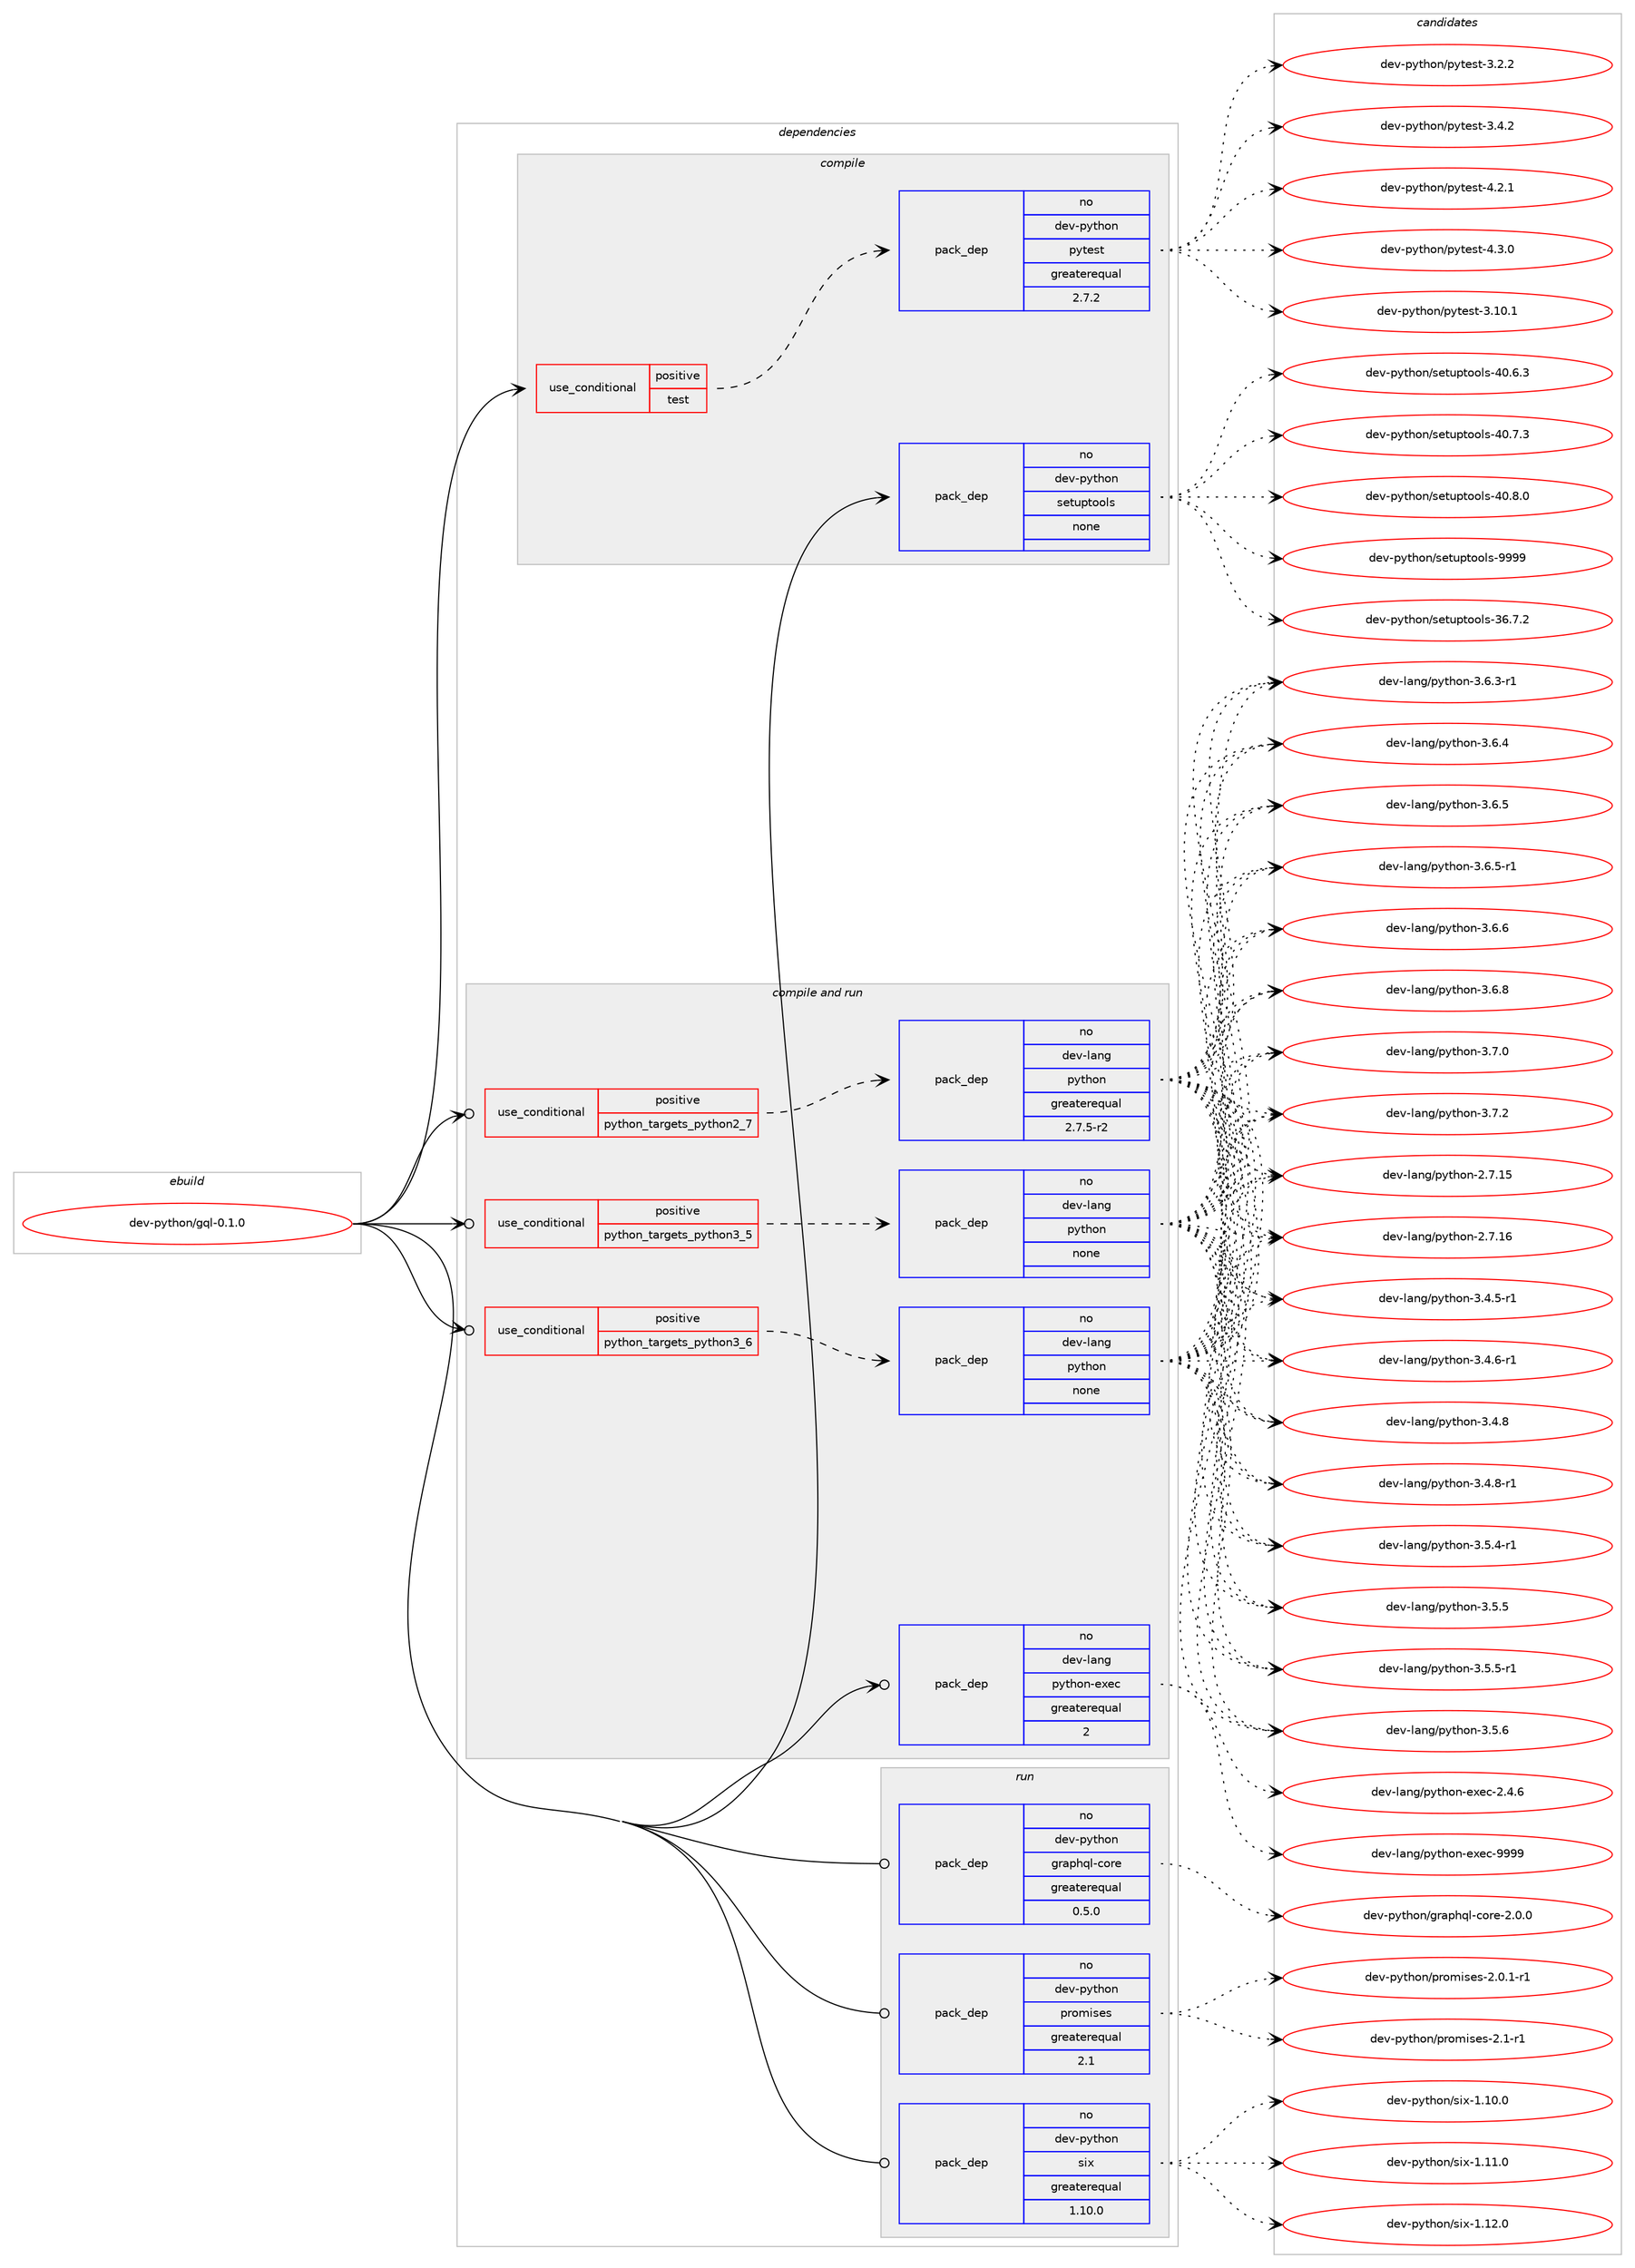 digraph prolog {

# *************
# Graph options
# *************

newrank=true;
concentrate=true;
compound=true;
graph [rankdir=LR,fontname=Helvetica,fontsize=10,ranksep=1.5];#, ranksep=2.5, nodesep=0.2];
edge  [arrowhead=vee];
node  [fontname=Helvetica,fontsize=10];

# **********
# The ebuild
# **********

subgraph cluster_leftcol {
color=gray;
rank=same;
label=<<i>ebuild</i>>;
id [label="dev-python/gql-0.1.0", color=red, width=4, href="../dev-python/gql-0.1.0.svg"];
}

# ****************
# The dependencies
# ****************

subgraph cluster_midcol {
color=gray;
label=<<i>dependencies</i>>;
subgraph cluster_compile {
fillcolor="#eeeeee";
style=filled;
label=<<i>compile</i>>;
subgraph cond375111 {
dependency1411823 [label=<<TABLE BORDER="0" CELLBORDER="1" CELLSPACING="0" CELLPADDING="4"><TR><TD ROWSPAN="3" CELLPADDING="10">use_conditional</TD></TR><TR><TD>positive</TD></TR><TR><TD>test</TD></TR></TABLE>>, shape=none, color=red];
subgraph pack1013446 {
dependency1411824 [label=<<TABLE BORDER="0" CELLBORDER="1" CELLSPACING="0" CELLPADDING="4" WIDTH="220"><TR><TD ROWSPAN="6" CELLPADDING="30">pack_dep</TD></TR><TR><TD WIDTH="110">no</TD></TR><TR><TD>dev-python</TD></TR><TR><TD>pytest</TD></TR><TR><TD>greaterequal</TD></TR><TR><TD>2.7.2</TD></TR></TABLE>>, shape=none, color=blue];
}
dependency1411823:e -> dependency1411824:w [weight=20,style="dashed",arrowhead="vee"];
}
id:e -> dependency1411823:w [weight=20,style="solid",arrowhead="vee"];
subgraph pack1013447 {
dependency1411825 [label=<<TABLE BORDER="0" CELLBORDER="1" CELLSPACING="0" CELLPADDING="4" WIDTH="220"><TR><TD ROWSPAN="6" CELLPADDING="30">pack_dep</TD></TR><TR><TD WIDTH="110">no</TD></TR><TR><TD>dev-python</TD></TR><TR><TD>setuptools</TD></TR><TR><TD>none</TD></TR><TR><TD></TD></TR></TABLE>>, shape=none, color=blue];
}
id:e -> dependency1411825:w [weight=20,style="solid",arrowhead="vee"];
}
subgraph cluster_compileandrun {
fillcolor="#eeeeee";
style=filled;
label=<<i>compile and run</i>>;
subgraph cond375112 {
dependency1411826 [label=<<TABLE BORDER="0" CELLBORDER="1" CELLSPACING="0" CELLPADDING="4"><TR><TD ROWSPAN="3" CELLPADDING="10">use_conditional</TD></TR><TR><TD>positive</TD></TR><TR><TD>python_targets_python2_7</TD></TR></TABLE>>, shape=none, color=red];
subgraph pack1013448 {
dependency1411827 [label=<<TABLE BORDER="0" CELLBORDER="1" CELLSPACING="0" CELLPADDING="4" WIDTH="220"><TR><TD ROWSPAN="6" CELLPADDING="30">pack_dep</TD></TR><TR><TD WIDTH="110">no</TD></TR><TR><TD>dev-lang</TD></TR><TR><TD>python</TD></TR><TR><TD>greaterequal</TD></TR><TR><TD>2.7.5-r2</TD></TR></TABLE>>, shape=none, color=blue];
}
dependency1411826:e -> dependency1411827:w [weight=20,style="dashed",arrowhead="vee"];
}
id:e -> dependency1411826:w [weight=20,style="solid",arrowhead="odotvee"];
subgraph cond375113 {
dependency1411828 [label=<<TABLE BORDER="0" CELLBORDER="1" CELLSPACING="0" CELLPADDING="4"><TR><TD ROWSPAN="3" CELLPADDING="10">use_conditional</TD></TR><TR><TD>positive</TD></TR><TR><TD>python_targets_python3_5</TD></TR></TABLE>>, shape=none, color=red];
subgraph pack1013449 {
dependency1411829 [label=<<TABLE BORDER="0" CELLBORDER="1" CELLSPACING="0" CELLPADDING="4" WIDTH="220"><TR><TD ROWSPAN="6" CELLPADDING="30">pack_dep</TD></TR><TR><TD WIDTH="110">no</TD></TR><TR><TD>dev-lang</TD></TR><TR><TD>python</TD></TR><TR><TD>none</TD></TR><TR><TD></TD></TR></TABLE>>, shape=none, color=blue];
}
dependency1411828:e -> dependency1411829:w [weight=20,style="dashed",arrowhead="vee"];
}
id:e -> dependency1411828:w [weight=20,style="solid",arrowhead="odotvee"];
subgraph cond375114 {
dependency1411830 [label=<<TABLE BORDER="0" CELLBORDER="1" CELLSPACING="0" CELLPADDING="4"><TR><TD ROWSPAN="3" CELLPADDING="10">use_conditional</TD></TR><TR><TD>positive</TD></TR><TR><TD>python_targets_python3_6</TD></TR></TABLE>>, shape=none, color=red];
subgraph pack1013450 {
dependency1411831 [label=<<TABLE BORDER="0" CELLBORDER="1" CELLSPACING="0" CELLPADDING="4" WIDTH="220"><TR><TD ROWSPAN="6" CELLPADDING="30">pack_dep</TD></TR><TR><TD WIDTH="110">no</TD></TR><TR><TD>dev-lang</TD></TR><TR><TD>python</TD></TR><TR><TD>none</TD></TR><TR><TD></TD></TR></TABLE>>, shape=none, color=blue];
}
dependency1411830:e -> dependency1411831:w [weight=20,style="dashed",arrowhead="vee"];
}
id:e -> dependency1411830:w [weight=20,style="solid",arrowhead="odotvee"];
subgraph pack1013451 {
dependency1411832 [label=<<TABLE BORDER="0" CELLBORDER="1" CELLSPACING="0" CELLPADDING="4" WIDTH="220"><TR><TD ROWSPAN="6" CELLPADDING="30">pack_dep</TD></TR><TR><TD WIDTH="110">no</TD></TR><TR><TD>dev-lang</TD></TR><TR><TD>python-exec</TD></TR><TR><TD>greaterequal</TD></TR><TR><TD>2</TD></TR></TABLE>>, shape=none, color=blue];
}
id:e -> dependency1411832:w [weight=20,style="solid",arrowhead="odotvee"];
}
subgraph cluster_run {
fillcolor="#eeeeee";
style=filled;
label=<<i>run</i>>;
subgraph pack1013452 {
dependency1411833 [label=<<TABLE BORDER="0" CELLBORDER="1" CELLSPACING="0" CELLPADDING="4" WIDTH="220"><TR><TD ROWSPAN="6" CELLPADDING="30">pack_dep</TD></TR><TR><TD WIDTH="110">no</TD></TR><TR><TD>dev-python</TD></TR><TR><TD>graphql-core</TD></TR><TR><TD>greaterequal</TD></TR><TR><TD>0.5.0</TD></TR></TABLE>>, shape=none, color=blue];
}
id:e -> dependency1411833:w [weight=20,style="solid",arrowhead="odot"];
subgraph pack1013453 {
dependency1411834 [label=<<TABLE BORDER="0" CELLBORDER="1" CELLSPACING="0" CELLPADDING="4" WIDTH="220"><TR><TD ROWSPAN="6" CELLPADDING="30">pack_dep</TD></TR><TR><TD WIDTH="110">no</TD></TR><TR><TD>dev-python</TD></TR><TR><TD>promises</TD></TR><TR><TD>greaterequal</TD></TR><TR><TD>2.1</TD></TR></TABLE>>, shape=none, color=blue];
}
id:e -> dependency1411834:w [weight=20,style="solid",arrowhead="odot"];
subgraph pack1013454 {
dependency1411835 [label=<<TABLE BORDER="0" CELLBORDER="1" CELLSPACING="0" CELLPADDING="4" WIDTH="220"><TR><TD ROWSPAN="6" CELLPADDING="30">pack_dep</TD></TR><TR><TD WIDTH="110">no</TD></TR><TR><TD>dev-python</TD></TR><TR><TD>six</TD></TR><TR><TD>greaterequal</TD></TR><TR><TD>1.10.0</TD></TR></TABLE>>, shape=none, color=blue];
}
id:e -> dependency1411835:w [weight=20,style="solid",arrowhead="odot"];
}
}

# **************
# The candidates
# **************

subgraph cluster_choices {
rank=same;
color=gray;
label=<<i>candidates</i>>;

subgraph choice1013446 {
color=black;
nodesep=1;
choice100101118451121211161041111104711212111610111511645514649484649 [label="dev-python/pytest-3.10.1", color=red, width=4,href="../dev-python/pytest-3.10.1.svg"];
choice1001011184511212111610411111047112121116101115116455146504650 [label="dev-python/pytest-3.2.2", color=red, width=4,href="../dev-python/pytest-3.2.2.svg"];
choice1001011184511212111610411111047112121116101115116455146524650 [label="dev-python/pytest-3.4.2", color=red, width=4,href="../dev-python/pytest-3.4.2.svg"];
choice1001011184511212111610411111047112121116101115116455246504649 [label="dev-python/pytest-4.2.1", color=red, width=4,href="../dev-python/pytest-4.2.1.svg"];
choice1001011184511212111610411111047112121116101115116455246514648 [label="dev-python/pytest-4.3.0", color=red, width=4,href="../dev-python/pytest-4.3.0.svg"];
dependency1411824:e -> choice100101118451121211161041111104711212111610111511645514649484649:w [style=dotted,weight="100"];
dependency1411824:e -> choice1001011184511212111610411111047112121116101115116455146504650:w [style=dotted,weight="100"];
dependency1411824:e -> choice1001011184511212111610411111047112121116101115116455146524650:w [style=dotted,weight="100"];
dependency1411824:e -> choice1001011184511212111610411111047112121116101115116455246504649:w [style=dotted,weight="100"];
dependency1411824:e -> choice1001011184511212111610411111047112121116101115116455246514648:w [style=dotted,weight="100"];
}
subgraph choice1013447 {
color=black;
nodesep=1;
choice100101118451121211161041111104711510111611711211611111110811545515446554650 [label="dev-python/setuptools-36.7.2", color=red, width=4,href="../dev-python/setuptools-36.7.2.svg"];
choice100101118451121211161041111104711510111611711211611111110811545524846544651 [label="dev-python/setuptools-40.6.3", color=red, width=4,href="../dev-python/setuptools-40.6.3.svg"];
choice100101118451121211161041111104711510111611711211611111110811545524846554651 [label="dev-python/setuptools-40.7.3", color=red, width=4,href="../dev-python/setuptools-40.7.3.svg"];
choice100101118451121211161041111104711510111611711211611111110811545524846564648 [label="dev-python/setuptools-40.8.0", color=red, width=4,href="../dev-python/setuptools-40.8.0.svg"];
choice10010111845112121116104111110471151011161171121161111111081154557575757 [label="dev-python/setuptools-9999", color=red, width=4,href="../dev-python/setuptools-9999.svg"];
dependency1411825:e -> choice100101118451121211161041111104711510111611711211611111110811545515446554650:w [style=dotted,weight="100"];
dependency1411825:e -> choice100101118451121211161041111104711510111611711211611111110811545524846544651:w [style=dotted,weight="100"];
dependency1411825:e -> choice100101118451121211161041111104711510111611711211611111110811545524846554651:w [style=dotted,weight="100"];
dependency1411825:e -> choice100101118451121211161041111104711510111611711211611111110811545524846564648:w [style=dotted,weight="100"];
dependency1411825:e -> choice10010111845112121116104111110471151011161171121161111111081154557575757:w [style=dotted,weight="100"];
}
subgraph choice1013448 {
color=black;
nodesep=1;
choice10010111845108971101034711212111610411111045504655464953 [label="dev-lang/python-2.7.15", color=red, width=4,href="../dev-lang/python-2.7.15.svg"];
choice10010111845108971101034711212111610411111045504655464954 [label="dev-lang/python-2.7.16", color=red, width=4,href="../dev-lang/python-2.7.16.svg"];
choice1001011184510897110103471121211161041111104551465246534511449 [label="dev-lang/python-3.4.5-r1", color=red, width=4,href="../dev-lang/python-3.4.5-r1.svg"];
choice1001011184510897110103471121211161041111104551465246544511449 [label="dev-lang/python-3.4.6-r1", color=red, width=4,href="../dev-lang/python-3.4.6-r1.svg"];
choice100101118451089711010347112121116104111110455146524656 [label="dev-lang/python-3.4.8", color=red, width=4,href="../dev-lang/python-3.4.8.svg"];
choice1001011184510897110103471121211161041111104551465246564511449 [label="dev-lang/python-3.4.8-r1", color=red, width=4,href="../dev-lang/python-3.4.8-r1.svg"];
choice1001011184510897110103471121211161041111104551465346524511449 [label="dev-lang/python-3.5.4-r1", color=red, width=4,href="../dev-lang/python-3.5.4-r1.svg"];
choice100101118451089711010347112121116104111110455146534653 [label="dev-lang/python-3.5.5", color=red, width=4,href="../dev-lang/python-3.5.5.svg"];
choice1001011184510897110103471121211161041111104551465346534511449 [label="dev-lang/python-3.5.5-r1", color=red, width=4,href="../dev-lang/python-3.5.5-r1.svg"];
choice100101118451089711010347112121116104111110455146534654 [label="dev-lang/python-3.5.6", color=red, width=4,href="../dev-lang/python-3.5.6.svg"];
choice1001011184510897110103471121211161041111104551465446514511449 [label="dev-lang/python-3.6.3-r1", color=red, width=4,href="../dev-lang/python-3.6.3-r1.svg"];
choice100101118451089711010347112121116104111110455146544652 [label="dev-lang/python-3.6.4", color=red, width=4,href="../dev-lang/python-3.6.4.svg"];
choice100101118451089711010347112121116104111110455146544653 [label="dev-lang/python-3.6.5", color=red, width=4,href="../dev-lang/python-3.6.5.svg"];
choice1001011184510897110103471121211161041111104551465446534511449 [label="dev-lang/python-3.6.5-r1", color=red, width=4,href="../dev-lang/python-3.6.5-r1.svg"];
choice100101118451089711010347112121116104111110455146544654 [label="dev-lang/python-3.6.6", color=red, width=4,href="../dev-lang/python-3.6.6.svg"];
choice100101118451089711010347112121116104111110455146544656 [label="dev-lang/python-3.6.8", color=red, width=4,href="../dev-lang/python-3.6.8.svg"];
choice100101118451089711010347112121116104111110455146554648 [label="dev-lang/python-3.7.0", color=red, width=4,href="../dev-lang/python-3.7.0.svg"];
choice100101118451089711010347112121116104111110455146554650 [label="dev-lang/python-3.7.2", color=red, width=4,href="../dev-lang/python-3.7.2.svg"];
dependency1411827:e -> choice10010111845108971101034711212111610411111045504655464953:w [style=dotted,weight="100"];
dependency1411827:e -> choice10010111845108971101034711212111610411111045504655464954:w [style=dotted,weight="100"];
dependency1411827:e -> choice1001011184510897110103471121211161041111104551465246534511449:w [style=dotted,weight="100"];
dependency1411827:e -> choice1001011184510897110103471121211161041111104551465246544511449:w [style=dotted,weight="100"];
dependency1411827:e -> choice100101118451089711010347112121116104111110455146524656:w [style=dotted,weight="100"];
dependency1411827:e -> choice1001011184510897110103471121211161041111104551465246564511449:w [style=dotted,weight="100"];
dependency1411827:e -> choice1001011184510897110103471121211161041111104551465346524511449:w [style=dotted,weight="100"];
dependency1411827:e -> choice100101118451089711010347112121116104111110455146534653:w [style=dotted,weight="100"];
dependency1411827:e -> choice1001011184510897110103471121211161041111104551465346534511449:w [style=dotted,weight="100"];
dependency1411827:e -> choice100101118451089711010347112121116104111110455146534654:w [style=dotted,weight="100"];
dependency1411827:e -> choice1001011184510897110103471121211161041111104551465446514511449:w [style=dotted,weight="100"];
dependency1411827:e -> choice100101118451089711010347112121116104111110455146544652:w [style=dotted,weight="100"];
dependency1411827:e -> choice100101118451089711010347112121116104111110455146544653:w [style=dotted,weight="100"];
dependency1411827:e -> choice1001011184510897110103471121211161041111104551465446534511449:w [style=dotted,weight="100"];
dependency1411827:e -> choice100101118451089711010347112121116104111110455146544654:w [style=dotted,weight="100"];
dependency1411827:e -> choice100101118451089711010347112121116104111110455146544656:w [style=dotted,weight="100"];
dependency1411827:e -> choice100101118451089711010347112121116104111110455146554648:w [style=dotted,weight="100"];
dependency1411827:e -> choice100101118451089711010347112121116104111110455146554650:w [style=dotted,weight="100"];
}
subgraph choice1013449 {
color=black;
nodesep=1;
choice10010111845108971101034711212111610411111045504655464953 [label="dev-lang/python-2.7.15", color=red, width=4,href="../dev-lang/python-2.7.15.svg"];
choice10010111845108971101034711212111610411111045504655464954 [label="dev-lang/python-2.7.16", color=red, width=4,href="../dev-lang/python-2.7.16.svg"];
choice1001011184510897110103471121211161041111104551465246534511449 [label="dev-lang/python-3.4.5-r1", color=red, width=4,href="../dev-lang/python-3.4.5-r1.svg"];
choice1001011184510897110103471121211161041111104551465246544511449 [label="dev-lang/python-3.4.6-r1", color=red, width=4,href="../dev-lang/python-3.4.6-r1.svg"];
choice100101118451089711010347112121116104111110455146524656 [label="dev-lang/python-3.4.8", color=red, width=4,href="../dev-lang/python-3.4.8.svg"];
choice1001011184510897110103471121211161041111104551465246564511449 [label="dev-lang/python-3.4.8-r1", color=red, width=4,href="../dev-lang/python-3.4.8-r1.svg"];
choice1001011184510897110103471121211161041111104551465346524511449 [label="dev-lang/python-3.5.4-r1", color=red, width=4,href="../dev-lang/python-3.5.4-r1.svg"];
choice100101118451089711010347112121116104111110455146534653 [label="dev-lang/python-3.5.5", color=red, width=4,href="../dev-lang/python-3.5.5.svg"];
choice1001011184510897110103471121211161041111104551465346534511449 [label="dev-lang/python-3.5.5-r1", color=red, width=4,href="../dev-lang/python-3.5.5-r1.svg"];
choice100101118451089711010347112121116104111110455146534654 [label="dev-lang/python-3.5.6", color=red, width=4,href="../dev-lang/python-3.5.6.svg"];
choice1001011184510897110103471121211161041111104551465446514511449 [label="dev-lang/python-3.6.3-r1", color=red, width=4,href="../dev-lang/python-3.6.3-r1.svg"];
choice100101118451089711010347112121116104111110455146544652 [label="dev-lang/python-3.6.4", color=red, width=4,href="../dev-lang/python-3.6.4.svg"];
choice100101118451089711010347112121116104111110455146544653 [label="dev-lang/python-3.6.5", color=red, width=4,href="../dev-lang/python-3.6.5.svg"];
choice1001011184510897110103471121211161041111104551465446534511449 [label="dev-lang/python-3.6.5-r1", color=red, width=4,href="../dev-lang/python-3.6.5-r1.svg"];
choice100101118451089711010347112121116104111110455146544654 [label="dev-lang/python-3.6.6", color=red, width=4,href="../dev-lang/python-3.6.6.svg"];
choice100101118451089711010347112121116104111110455146544656 [label="dev-lang/python-3.6.8", color=red, width=4,href="../dev-lang/python-3.6.8.svg"];
choice100101118451089711010347112121116104111110455146554648 [label="dev-lang/python-3.7.0", color=red, width=4,href="../dev-lang/python-3.7.0.svg"];
choice100101118451089711010347112121116104111110455146554650 [label="dev-lang/python-3.7.2", color=red, width=4,href="../dev-lang/python-3.7.2.svg"];
dependency1411829:e -> choice10010111845108971101034711212111610411111045504655464953:w [style=dotted,weight="100"];
dependency1411829:e -> choice10010111845108971101034711212111610411111045504655464954:w [style=dotted,weight="100"];
dependency1411829:e -> choice1001011184510897110103471121211161041111104551465246534511449:w [style=dotted,weight="100"];
dependency1411829:e -> choice1001011184510897110103471121211161041111104551465246544511449:w [style=dotted,weight="100"];
dependency1411829:e -> choice100101118451089711010347112121116104111110455146524656:w [style=dotted,weight="100"];
dependency1411829:e -> choice1001011184510897110103471121211161041111104551465246564511449:w [style=dotted,weight="100"];
dependency1411829:e -> choice1001011184510897110103471121211161041111104551465346524511449:w [style=dotted,weight="100"];
dependency1411829:e -> choice100101118451089711010347112121116104111110455146534653:w [style=dotted,weight="100"];
dependency1411829:e -> choice1001011184510897110103471121211161041111104551465346534511449:w [style=dotted,weight="100"];
dependency1411829:e -> choice100101118451089711010347112121116104111110455146534654:w [style=dotted,weight="100"];
dependency1411829:e -> choice1001011184510897110103471121211161041111104551465446514511449:w [style=dotted,weight="100"];
dependency1411829:e -> choice100101118451089711010347112121116104111110455146544652:w [style=dotted,weight="100"];
dependency1411829:e -> choice100101118451089711010347112121116104111110455146544653:w [style=dotted,weight="100"];
dependency1411829:e -> choice1001011184510897110103471121211161041111104551465446534511449:w [style=dotted,weight="100"];
dependency1411829:e -> choice100101118451089711010347112121116104111110455146544654:w [style=dotted,weight="100"];
dependency1411829:e -> choice100101118451089711010347112121116104111110455146544656:w [style=dotted,weight="100"];
dependency1411829:e -> choice100101118451089711010347112121116104111110455146554648:w [style=dotted,weight="100"];
dependency1411829:e -> choice100101118451089711010347112121116104111110455146554650:w [style=dotted,weight="100"];
}
subgraph choice1013450 {
color=black;
nodesep=1;
choice10010111845108971101034711212111610411111045504655464953 [label="dev-lang/python-2.7.15", color=red, width=4,href="../dev-lang/python-2.7.15.svg"];
choice10010111845108971101034711212111610411111045504655464954 [label="dev-lang/python-2.7.16", color=red, width=4,href="../dev-lang/python-2.7.16.svg"];
choice1001011184510897110103471121211161041111104551465246534511449 [label="dev-lang/python-3.4.5-r1", color=red, width=4,href="../dev-lang/python-3.4.5-r1.svg"];
choice1001011184510897110103471121211161041111104551465246544511449 [label="dev-lang/python-3.4.6-r1", color=red, width=4,href="../dev-lang/python-3.4.6-r1.svg"];
choice100101118451089711010347112121116104111110455146524656 [label="dev-lang/python-3.4.8", color=red, width=4,href="../dev-lang/python-3.4.8.svg"];
choice1001011184510897110103471121211161041111104551465246564511449 [label="dev-lang/python-3.4.8-r1", color=red, width=4,href="../dev-lang/python-3.4.8-r1.svg"];
choice1001011184510897110103471121211161041111104551465346524511449 [label="dev-lang/python-3.5.4-r1", color=red, width=4,href="../dev-lang/python-3.5.4-r1.svg"];
choice100101118451089711010347112121116104111110455146534653 [label="dev-lang/python-3.5.5", color=red, width=4,href="../dev-lang/python-3.5.5.svg"];
choice1001011184510897110103471121211161041111104551465346534511449 [label="dev-lang/python-3.5.5-r1", color=red, width=4,href="../dev-lang/python-3.5.5-r1.svg"];
choice100101118451089711010347112121116104111110455146534654 [label="dev-lang/python-3.5.6", color=red, width=4,href="../dev-lang/python-3.5.6.svg"];
choice1001011184510897110103471121211161041111104551465446514511449 [label="dev-lang/python-3.6.3-r1", color=red, width=4,href="../dev-lang/python-3.6.3-r1.svg"];
choice100101118451089711010347112121116104111110455146544652 [label="dev-lang/python-3.6.4", color=red, width=4,href="../dev-lang/python-3.6.4.svg"];
choice100101118451089711010347112121116104111110455146544653 [label="dev-lang/python-3.6.5", color=red, width=4,href="../dev-lang/python-3.6.5.svg"];
choice1001011184510897110103471121211161041111104551465446534511449 [label="dev-lang/python-3.6.5-r1", color=red, width=4,href="../dev-lang/python-3.6.5-r1.svg"];
choice100101118451089711010347112121116104111110455146544654 [label="dev-lang/python-3.6.6", color=red, width=4,href="../dev-lang/python-3.6.6.svg"];
choice100101118451089711010347112121116104111110455146544656 [label="dev-lang/python-3.6.8", color=red, width=4,href="../dev-lang/python-3.6.8.svg"];
choice100101118451089711010347112121116104111110455146554648 [label="dev-lang/python-3.7.0", color=red, width=4,href="../dev-lang/python-3.7.0.svg"];
choice100101118451089711010347112121116104111110455146554650 [label="dev-lang/python-3.7.2", color=red, width=4,href="../dev-lang/python-3.7.2.svg"];
dependency1411831:e -> choice10010111845108971101034711212111610411111045504655464953:w [style=dotted,weight="100"];
dependency1411831:e -> choice10010111845108971101034711212111610411111045504655464954:w [style=dotted,weight="100"];
dependency1411831:e -> choice1001011184510897110103471121211161041111104551465246534511449:w [style=dotted,weight="100"];
dependency1411831:e -> choice1001011184510897110103471121211161041111104551465246544511449:w [style=dotted,weight="100"];
dependency1411831:e -> choice100101118451089711010347112121116104111110455146524656:w [style=dotted,weight="100"];
dependency1411831:e -> choice1001011184510897110103471121211161041111104551465246564511449:w [style=dotted,weight="100"];
dependency1411831:e -> choice1001011184510897110103471121211161041111104551465346524511449:w [style=dotted,weight="100"];
dependency1411831:e -> choice100101118451089711010347112121116104111110455146534653:w [style=dotted,weight="100"];
dependency1411831:e -> choice1001011184510897110103471121211161041111104551465346534511449:w [style=dotted,weight="100"];
dependency1411831:e -> choice100101118451089711010347112121116104111110455146534654:w [style=dotted,weight="100"];
dependency1411831:e -> choice1001011184510897110103471121211161041111104551465446514511449:w [style=dotted,weight="100"];
dependency1411831:e -> choice100101118451089711010347112121116104111110455146544652:w [style=dotted,weight="100"];
dependency1411831:e -> choice100101118451089711010347112121116104111110455146544653:w [style=dotted,weight="100"];
dependency1411831:e -> choice1001011184510897110103471121211161041111104551465446534511449:w [style=dotted,weight="100"];
dependency1411831:e -> choice100101118451089711010347112121116104111110455146544654:w [style=dotted,weight="100"];
dependency1411831:e -> choice100101118451089711010347112121116104111110455146544656:w [style=dotted,weight="100"];
dependency1411831:e -> choice100101118451089711010347112121116104111110455146554648:w [style=dotted,weight="100"];
dependency1411831:e -> choice100101118451089711010347112121116104111110455146554650:w [style=dotted,weight="100"];
}
subgraph choice1013451 {
color=black;
nodesep=1;
choice1001011184510897110103471121211161041111104510112010199455046524654 [label="dev-lang/python-exec-2.4.6", color=red, width=4,href="../dev-lang/python-exec-2.4.6.svg"];
choice10010111845108971101034711212111610411111045101120101994557575757 [label="dev-lang/python-exec-9999", color=red, width=4,href="../dev-lang/python-exec-9999.svg"];
dependency1411832:e -> choice1001011184510897110103471121211161041111104510112010199455046524654:w [style=dotted,weight="100"];
dependency1411832:e -> choice10010111845108971101034711212111610411111045101120101994557575757:w [style=dotted,weight="100"];
}
subgraph choice1013452 {
color=black;
nodesep=1;
choice1001011184511212111610411111047103114971121041131084599111114101455046484648 [label="dev-python/graphql-core-2.0.0", color=red, width=4,href="../dev-python/graphql-core-2.0.0.svg"];
dependency1411833:e -> choice1001011184511212111610411111047103114971121041131084599111114101455046484648:w [style=dotted,weight="100"];
}
subgraph choice1013453 {
color=black;
nodesep=1;
choice10010111845112121116104111110471121141111091051151011154550464846494511449 [label="dev-python/promises-2.0.1-r1", color=red, width=4,href="../dev-python/promises-2.0.1-r1.svg"];
choice1001011184511212111610411111047112114111109105115101115455046494511449 [label="dev-python/promises-2.1-r1", color=red, width=4,href="../dev-python/promises-2.1-r1.svg"];
dependency1411834:e -> choice10010111845112121116104111110471121141111091051151011154550464846494511449:w [style=dotted,weight="100"];
dependency1411834:e -> choice1001011184511212111610411111047112114111109105115101115455046494511449:w [style=dotted,weight="100"];
}
subgraph choice1013454 {
color=black;
nodesep=1;
choice100101118451121211161041111104711510512045494649484648 [label="dev-python/six-1.10.0", color=red, width=4,href="../dev-python/six-1.10.0.svg"];
choice100101118451121211161041111104711510512045494649494648 [label="dev-python/six-1.11.0", color=red, width=4,href="../dev-python/six-1.11.0.svg"];
choice100101118451121211161041111104711510512045494649504648 [label="dev-python/six-1.12.0", color=red, width=4,href="../dev-python/six-1.12.0.svg"];
dependency1411835:e -> choice100101118451121211161041111104711510512045494649484648:w [style=dotted,weight="100"];
dependency1411835:e -> choice100101118451121211161041111104711510512045494649494648:w [style=dotted,weight="100"];
dependency1411835:e -> choice100101118451121211161041111104711510512045494649504648:w [style=dotted,weight="100"];
}
}

}
